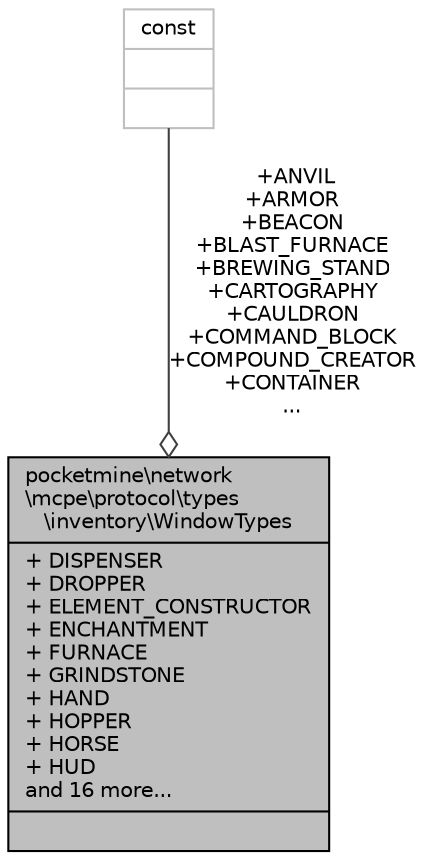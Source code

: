 digraph "pocketmine\network\mcpe\protocol\types\inventory\WindowTypes"
{
 // INTERACTIVE_SVG=YES
 // LATEX_PDF_SIZE
  edge [fontname="Helvetica",fontsize="10",labelfontname="Helvetica",labelfontsize="10"];
  node [fontname="Helvetica",fontsize="10",shape=record];
  Node1 [label="{pocketmine\\network\l\\mcpe\\protocol\\types\l\\inventory\\WindowTypes\n|+ DISPENSER\l+ DROPPER\l+ ELEMENT_CONSTRUCTOR\l+ ENCHANTMENT\l+ FURNACE\l+ GRINDSTONE\l+ HAND\l+ HOPPER\l+ HORSE\l+ HUD\land 16 more...\l|}",height=0.2,width=0.4,color="black", fillcolor="grey75", style="filled", fontcolor="black",tooltip=" "];
  Node2 -> Node1 [color="grey25",fontsize="10",style="solid",label=" +ANVIL\n+ARMOR\n+BEACON\n+BLAST_FURNACE\n+BREWING_STAND\n+CARTOGRAPHY\n+CAULDRON\n+COMMAND_BLOCK\n+COMPOUND_CREATOR\n+CONTAINER\n..." ,arrowhead="odiamond",fontname="Helvetica"];
  Node2 [label="{const\n||}",height=0.2,width=0.4,color="grey75", fillcolor="white", style="filled",tooltip=" "];
}
